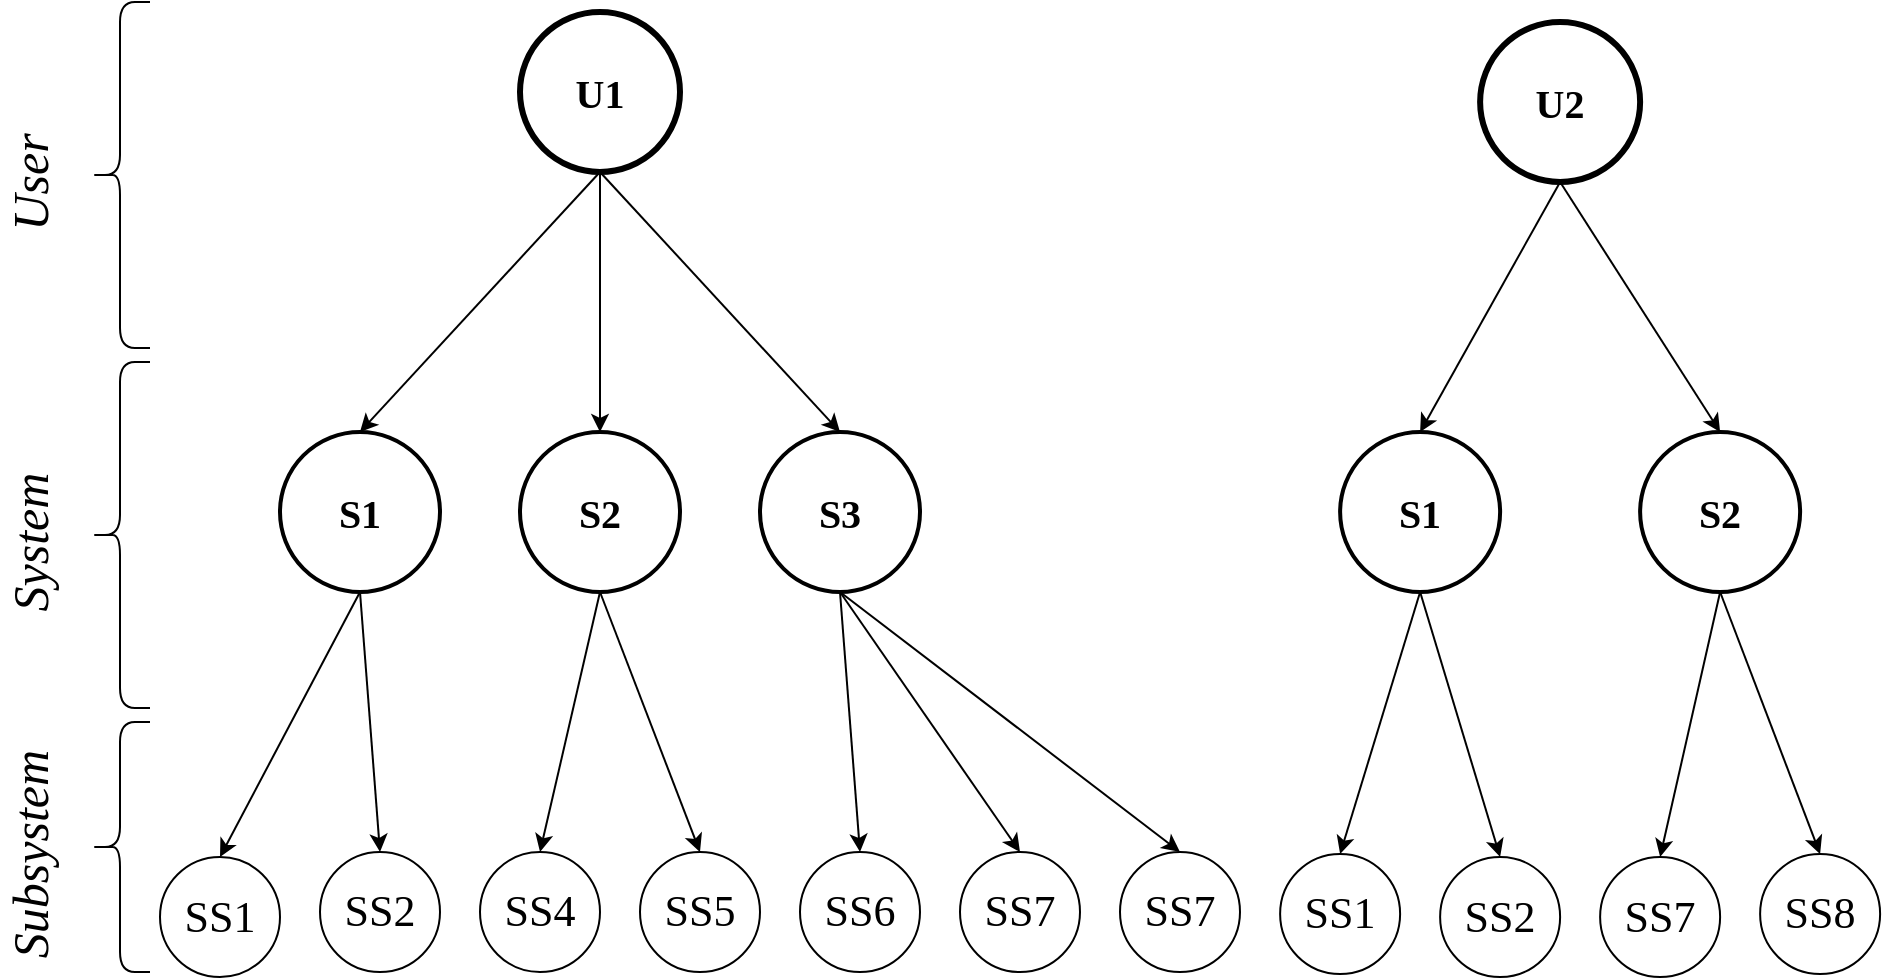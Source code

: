 <mxfile version="22.0.3" type="device">
  <diagram id="yaL_qUkIQasQtw-u88R-" name="Page-1">
    <mxGraphModel dx="1948" dy="820" grid="1" gridSize="10" guides="1" tooltips="1" connect="1" arrows="1" fold="1" page="1" pageScale="1" pageWidth="850" pageHeight="1100" math="0" shadow="0">
      <root>
        <mxCell id="0" />
        <mxCell id="1" parent="0" />
        <mxCell id="eiXm5y5_MY9LgbYOOLB_-6" style="edgeStyle=orthogonalEdgeStyle;rounded=0;orthogonalLoop=1;jettySize=auto;html=1;exitX=0.5;exitY=1;exitDx=0;exitDy=0;entryX=0.5;entryY=0;entryDx=0;entryDy=0;fontFamily=Times New Roman;shadow=0;" parent="1" source="eiXm5y5_MY9LgbYOOLB_-1" target="eiXm5y5_MY9LgbYOOLB_-3" edge="1">
          <mxGeometry relative="1" as="geometry" />
        </mxCell>
        <mxCell id="eiXm5y5_MY9LgbYOOLB_-7" style="rounded=0;orthogonalLoop=1;jettySize=auto;html=1;exitX=0.5;exitY=1;exitDx=0;exitDy=0;entryX=0.5;entryY=0;entryDx=0;entryDy=0;fontFamily=Times New Roman;shadow=0;" parent="1" source="eiXm5y5_MY9LgbYOOLB_-1" target="eiXm5y5_MY9LgbYOOLB_-5" edge="1">
          <mxGeometry relative="1" as="geometry" />
        </mxCell>
        <mxCell id="eiXm5y5_MY9LgbYOOLB_-8" style="edgeStyle=none;rounded=0;orthogonalLoop=1;jettySize=auto;html=1;exitX=0.5;exitY=1;exitDx=0;exitDy=0;entryX=0.5;entryY=0;entryDx=0;entryDy=0;fontFamily=Times New Roman;shadow=0;" parent="1" source="eiXm5y5_MY9LgbYOOLB_-1" target="eiXm5y5_MY9LgbYOOLB_-4" edge="1">
          <mxGeometry relative="1" as="geometry" />
        </mxCell>
        <mxCell id="eiXm5y5_MY9LgbYOOLB_-1" value="&lt;b&gt;U1&lt;/b&gt;" style="ellipse;whiteSpace=wrap;html=1;aspect=fixed;fillColor=none;strokeWidth=3;fontFamily=Times New Roman;fontSize=20;shadow=0;" parent="1" vertex="1">
          <mxGeometry x="80" y="40" width="80" height="80" as="geometry" />
        </mxCell>
        <mxCell id="eiXm5y5_MY9LgbYOOLB_-21" style="edgeStyle=none;rounded=0;orthogonalLoop=1;jettySize=auto;html=1;exitX=0.5;exitY=1;exitDx=0;exitDy=0;entryX=0.5;entryY=0;entryDx=0;entryDy=0;fontFamily=Times New Roman;" parent="1" source="eiXm5y5_MY9LgbYOOLB_-3" target="eiXm5y5_MY9LgbYOOLB_-12" edge="1">
          <mxGeometry relative="1" as="geometry" />
        </mxCell>
        <mxCell id="eiXm5y5_MY9LgbYOOLB_-22" style="edgeStyle=none;rounded=0;orthogonalLoop=1;jettySize=auto;html=1;exitX=0.5;exitY=1;exitDx=0;exitDy=0;entryX=0.5;entryY=0;entryDx=0;entryDy=0;fontFamily=Times New Roman;" parent="1" source="eiXm5y5_MY9LgbYOOLB_-3" target="eiXm5y5_MY9LgbYOOLB_-11" edge="1">
          <mxGeometry relative="1" as="geometry" />
        </mxCell>
        <mxCell id="eiXm5y5_MY9LgbYOOLB_-3" value="&lt;b style=&quot;font-size: 20px;&quot;&gt;S2&lt;/b&gt;" style="ellipse;whiteSpace=wrap;html=1;aspect=fixed;fillColor=none;strokeWidth=2;fontFamily=Times New Roman;fontSize=20;shadow=0;" parent="1" vertex="1">
          <mxGeometry x="80" y="250" width="80" height="80" as="geometry" />
        </mxCell>
        <mxCell id="eiXm5y5_MY9LgbYOOLB_-16" style="edgeStyle=none;rounded=0;orthogonalLoop=1;jettySize=auto;html=1;exitX=0.5;exitY=1;exitDx=0;exitDy=0;entryX=0.5;entryY=0;entryDx=0;entryDy=0;fontFamily=Times New Roman;" parent="1" source="eiXm5y5_MY9LgbYOOLB_-4" target="eiXm5y5_MY9LgbYOOLB_-14" edge="1">
          <mxGeometry relative="1" as="geometry" />
        </mxCell>
        <mxCell id="eiXm5y5_MY9LgbYOOLB_-17" style="edgeStyle=none;rounded=0;orthogonalLoop=1;jettySize=auto;html=1;exitX=0.5;exitY=1;exitDx=0;exitDy=0;entryX=0.5;entryY=0;entryDx=0;entryDy=0;fontFamily=Times New Roman;" parent="1" source="eiXm5y5_MY9LgbYOOLB_-4" target="eiXm5y5_MY9LgbYOOLB_-10" edge="1">
          <mxGeometry relative="1" as="geometry" />
        </mxCell>
        <mxCell id="eiXm5y5_MY9LgbYOOLB_-4" value="&lt;b style=&quot;font-size: 20px;&quot;&gt;S1&lt;/b&gt;" style="ellipse;whiteSpace=wrap;html=1;aspect=fixed;fillColor=none;strokeWidth=2;fontFamily=Times New Roman;fontSize=20;shadow=0;" parent="1" vertex="1">
          <mxGeometry x="-40" y="250" width="80" height="80" as="geometry" />
        </mxCell>
        <mxCell id="eiXm5y5_MY9LgbYOOLB_-23" style="edgeStyle=none;rounded=0;orthogonalLoop=1;jettySize=auto;html=1;exitX=0.5;exitY=1;exitDx=0;exitDy=0;entryX=0.5;entryY=0;entryDx=0;entryDy=0;fontFamily=Times New Roman;" parent="1" source="eiXm5y5_MY9LgbYOOLB_-5" target="eiXm5y5_MY9LgbYOOLB_-18" edge="1">
          <mxGeometry relative="1" as="geometry" />
        </mxCell>
        <mxCell id="eiXm5y5_MY9LgbYOOLB_-24" style="edgeStyle=none;rounded=0;orthogonalLoop=1;jettySize=auto;html=1;exitX=0.5;exitY=1;exitDx=0;exitDy=0;entryX=0.5;entryY=0;entryDx=0;entryDy=0;fontFamily=Times New Roman;" parent="1" source="eiXm5y5_MY9LgbYOOLB_-5" target="eiXm5y5_MY9LgbYOOLB_-20" edge="1">
          <mxGeometry relative="1" as="geometry" />
        </mxCell>
        <mxCell id="eiXm5y5_MY9LgbYOOLB_-25" style="edgeStyle=none;rounded=0;orthogonalLoop=1;jettySize=auto;html=1;exitX=0.5;exitY=1;exitDx=0;exitDy=0;entryX=0.5;entryY=0;entryDx=0;entryDy=0;fontFamily=Times New Roman;" parent="1" source="eiXm5y5_MY9LgbYOOLB_-5" target="eiXm5y5_MY9LgbYOOLB_-19" edge="1">
          <mxGeometry relative="1" as="geometry" />
        </mxCell>
        <mxCell id="eiXm5y5_MY9LgbYOOLB_-5" value="&lt;b style=&quot;font-size: 20px;&quot;&gt;S3&lt;/b&gt;" style="ellipse;whiteSpace=wrap;html=1;aspect=fixed;fillColor=none;strokeWidth=2;fontFamily=Times New Roman;fontSize=20;shadow=0;" parent="1" vertex="1">
          <mxGeometry x="200" y="250" width="80" height="80" as="geometry" />
        </mxCell>
        <mxCell id="eiXm5y5_MY9LgbYOOLB_-10" value="&lt;font style=&quot;font-size: 22px;&quot;&gt;SS1&lt;/font&gt;" style="ellipse;whiteSpace=wrap;html=1;aspect=fixed;fillColor=none;strokeWidth=1;fontFamily=Times New Roman;fontSize=22;" parent="1" vertex="1">
          <mxGeometry x="-100" y="462.5" width="60" height="60" as="geometry" />
        </mxCell>
        <mxCell id="eiXm5y5_MY9LgbYOOLB_-11" value="&lt;font style=&quot;font-size: 22px;&quot;&gt;SS5&lt;/font&gt;" style="ellipse;whiteSpace=wrap;html=1;aspect=fixed;fillColor=none;strokeWidth=1;fontFamily=Times New Roman;fontSize=22;" parent="1" vertex="1">
          <mxGeometry x="140" y="460" width="60" height="60" as="geometry" />
        </mxCell>
        <mxCell id="eiXm5y5_MY9LgbYOOLB_-12" value="&lt;font style=&quot;font-size: 22px;&quot;&gt;SS4&lt;/font&gt;" style="ellipse;whiteSpace=wrap;html=1;aspect=fixed;fillColor=none;strokeWidth=1;fontFamily=Times New Roman;fontSize=22;" parent="1" vertex="1">
          <mxGeometry x="60" y="460" width="60" height="60" as="geometry" />
        </mxCell>
        <mxCell id="eiXm5y5_MY9LgbYOOLB_-14" value="&lt;font style=&quot;font-size: 22px;&quot;&gt;SS2&lt;/font&gt;" style="ellipse;whiteSpace=wrap;html=1;aspect=fixed;fillColor=none;strokeWidth=1;fontFamily=Times New Roman;fontSize=22;" parent="1" vertex="1">
          <mxGeometry x="-20" y="460" width="60" height="60" as="geometry" />
        </mxCell>
        <mxCell id="eiXm5y5_MY9LgbYOOLB_-18" value="&lt;font style=&quot;font-size: 22px;&quot;&gt;SS6&lt;/font&gt;" style="ellipse;whiteSpace=wrap;html=1;aspect=fixed;fillColor=none;strokeWidth=1;fontFamily=Times New Roman;fontSize=22;" parent="1" vertex="1">
          <mxGeometry x="220" y="460" width="60" height="60" as="geometry" />
        </mxCell>
        <mxCell id="eiXm5y5_MY9LgbYOOLB_-19" value="&lt;font style=&quot;font-size: 22px&quot;&gt;SS7&lt;/font&gt;" style="ellipse;whiteSpace=wrap;html=1;aspect=fixed;fillColor=none;strokeWidth=1;fontFamily=Times New Roman;fontSize=22;" parent="1" vertex="1">
          <mxGeometry x="380" y="460" width="60" height="60" as="geometry" />
        </mxCell>
        <mxCell id="eiXm5y5_MY9LgbYOOLB_-20" value="&lt;font style=&quot;font-size: 22px;&quot;&gt;SS7&lt;/font&gt;" style="ellipse;whiteSpace=wrap;html=1;aspect=fixed;fillColor=none;strokeWidth=1;fontFamily=Times New Roman;fontSize=22;" parent="1" vertex="1">
          <mxGeometry x="300" y="460" width="60" height="60" as="geometry" />
        </mxCell>
        <mxCell id="eiXm5y5_MY9LgbYOOLB_-27" style="rounded=0;orthogonalLoop=1;jettySize=auto;html=1;exitX=0.5;exitY=1;exitDx=0;exitDy=0;entryX=0.5;entryY=0;entryDx=0;entryDy=0;fontFamily=Times New Roman;shadow=0;" parent="1" source="eiXm5y5_MY9LgbYOOLB_-29" target="eiXm5y5_MY9LgbYOOLB_-40" edge="1">
          <mxGeometry relative="1" as="geometry" />
        </mxCell>
        <mxCell id="eiXm5y5_MY9LgbYOOLB_-28" style="edgeStyle=none;rounded=0;orthogonalLoop=1;jettySize=auto;html=1;exitX=0.5;exitY=1;exitDx=0;exitDy=0;entryX=0.5;entryY=0;entryDx=0;entryDy=0;fontFamily=Times New Roman;shadow=0;" parent="1" source="eiXm5y5_MY9LgbYOOLB_-29" target="eiXm5y5_MY9LgbYOOLB_-36" edge="1">
          <mxGeometry relative="1" as="geometry" />
        </mxCell>
        <mxCell id="eiXm5y5_MY9LgbYOOLB_-29" value="&lt;b style=&quot;font-size: 20px;&quot;&gt;U2&lt;/b&gt;" style="ellipse;whiteSpace=wrap;html=1;aspect=fixed;fillColor=none;strokeWidth=3;fontFamily=Times New Roman;fontSize=20;shadow=0;" parent="1" vertex="1">
          <mxGeometry x="560.059" y="45" width="80" height="80" as="geometry" />
        </mxCell>
        <mxCell id="eiXm5y5_MY9LgbYOOLB_-34" style="edgeStyle=none;rounded=0;orthogonalLoop=1;jettySize=auto;html=1;exitX=0.5;exitY=1;exitDx=0;exitDy=0;entryX=0.5;entryY=0;entryDx=0;entryDy=0;fontFamily=Times New Roman;" parent="1" source="eiXm5y5_MY9LgbYOOLB_-36" target="eiXm5y5_MY9LgbYOOLB_-45" edge="1">
          <mxGeometry relative="1" as="geometry" />
        </mxCell>
        <mxCell id="eiXm5y5_MY9LgbYOOLB_-35" style="edgeStyle=none;rounded=0;orthogonalLoop=1;jettySize=auto;html=1;exitX=0.5;exitY=1;exitDx=0;exitDy=0;entryX=0.5;entryY=0;entryDx=0;entryDy=0;fontFamily=Times New Roman;" parent="1" source="eiXm5y5_MY9LgbYOOLB_-36" target="eiXm5y5_MY9LgbYOOLB_-41" edge="1">
          <mxGeometry relative="1" as="geometry" />
        </mxCell>
        <mxCell id="eiXm5y5_MY9LgbYOOLB_-36" value="&lt;b style=&quot;font-size: 20px;&quot;&gt;S1&lt;/b&gt;" style="ellipse;whiteSpace=wrap;html=1;aspect=fixed;fillColor=none;strokeWidth=2;fontFamily=Times New Roman;fontSize=20;shadow=0;" parent="1" vertex="1">
          <mxGeometry x="490.059" y="250" width="80" height="80" as="geometry" />
        </mxCell>
        <mxCell id="eiXm5y5_MY9LgbYOOLB_-37" style="edgeStyle=none;rounded=0;orthogonalLoop=1;jettySize=auto;html=1;exitX=0.5;exitY=1;exitDx=0;exitDy=0;entryX=0.5;entryY=0;entryDx=0;entryDy=0;fontFamily=Times New Roman;" parent="1" source="eiXm5y5_MY9LgbYOOLB_-40" target="eiXm5y5_MY9LgbYOOLB_-46" edge="1">
          <mxGeometry relative="1" as="geometry" />
        </mxCell>
        <mxCell id="eiXm5y5_MY9LgbYOOLB_-51" style="edgeStyle=none;rounded=0;orthogonalLoop=1;jettySize=auto;html=1;exitX=0.5;exitY=1;exitDx=0;exitDy=0;entryX=0.5;entryY=0;entryDx=0;entryDy=0;fontFamily=Times New Roman;" parent="1" source="eiXm5y5_MY9LgbYOOLB_-40" target="eiXm5y5_MY9LgbYOOLB_-42" edge="1">
          <mxGeometry relative="1" as="geometry" />
        </mxCell>
        <mxCell id="eiXm5y5_MY9LgbYOOLB_-40" value="&lt;b style=&quot;font-size: 20px&quot;&gt;S2&lt;/b&gt;" style="ellipse;whiteSpace=wrap;html=1;aspect=fixed;fillColor=none;strokeWidth=2;fontFamily=Times New Roman;fontSize=20;shadow=0;" parent="1" vertex="1">
          <mxGeometry x="640.059" y="250" width="80" height="80" as="geometry" />
        </mxCell>
        <mxCell id="eiXm5y5_MY9LgbYOOLB_-41" value="&lt;font style=&quot;font-size: 22px;&quot;&gt;SS1&lt;/font&gt;" style="ellipse;whiteSpace=wrap;html=1;aspect=fixed;fillColor=none;strokeWidth=1;fontFamily=Times New Roman;fontSize=22;" parent="1" vertex="1">
          <mxGeometry x="460.059" y="461" width="60" height="60" as="geometry" />
        </mxCell>
        <mxCell id="eiXm5y5_MY9LgbYOOLB_-42" value="SS7" style="ellipse;whiteSpace=wrap;html=1;aspect=fixed;fillColor=none;strokeWidth=1;fontFamily=Times New Roman;fontSize=22;" parent="1" vertex="1">
          <mxGeometry x="620.059" y="462.5" width="60" height="60" as="geometry" />
        </mxCell>
        <mxCell id="eiXm5y5_MY9LgbYOOLB_-45" value="&lt;font style=&quot;font-size: 22px;&quot;&gt;SS2&lt;/font&gt;" style="ellipse;whiteSpace=wrap;html=1;aspect=fixed;fillColor=none;strokeWidth=1;fontFamily=Times New Roman;fontSize=22;" parent="1" vertex="1">
          <mxGeometry x="540.059" y="462.5" width="60" height="60" as="geometry" />
        </mxCell>
        <mxCell id="eiXm5y5_MY9LgbYOOLB_-46" value="&lt;font style=&quot;font-size: 22px&quot;&gt;SS8&lt;/font&gt;" style="ellipse;whiteSpace=wrap;html=1;aspect=fixed;fillColor=none;strokeWidth=1;fontFamily=Times New Roman;fontSize=22;" parent="1" vertex="1">
          <mxGeometry x="700.059" y="461" width="60" height="60" as="geometry" />
        </mxCell>
        <mxCell id="eiXm5y5_MY9LgbYOOLB_-53" value="" style="shape=curlyBracket;whiteSpace=wrap;html=1;rounded=1;strokeWidth=1;fillColor=none;fontFamily=Times New Roman;fontSize=20;" parent="1" vertex="1">
          <mxGeometry x="-135" y="395" width="30" height="125" as="geometry" />
        </mxCell>
        <mxCell id="eiXm5y5_MY9LgbYOOLB_-54" value="" style="shape=curlyBracket;whiteSpace=wrap;html=1;rounded=1;strokeWidth=1;fillColor=none;fontFamily=Times New Roman;fontSize=20;" parent="1" vertex="1">
          <mxGeometry x="-135" y="215" width="30" height="173" as="geometry" />
        </mxCell>
        <mxCell id="eiXm5y5_MY9LgbYOOLB_-55" value="" style="shape=curlyBracket;whiteSpace=wrap;html=1;rounded=1;strokeWidth=1;fillColor=none;fontFamily=Times New Roman;fontSize=20;" parent="1" vertex="1">
          <mxGeometry x="-135" y="35" width="30" height="173" as="geometry" />
        </mxCell>
        <mxCell id="eiXm5y5_MY9LgbYOOLB_-56" value="&lt;font style=&quot;font-size: 25px&quot;&gt;&lt;i style=&quot;font-size: 25px&quot;&gt;Subsystem&lt;/i&gt;&lt;/font&gt;" style="text;html=1;strokeColor=none;fillColor=none;align=center;verticalAlign=middle;whiteSpace=wrap;rounded=0;fontFamily=Times New Roman;fontSize=25;rotation=-90;" parent="1" vertex="1">
          <mxGeometry x="-210" y="451" width="90" height="20" as="geometry" />
        </mxCell>
        <mxCell id="eiXm5y5_MY9LgbYOOLB_-57" value="&lt;font style=&quot;font-size: 25px;&quot;&gt;&lt;i style=&quot;font-size: 25px;&quot;&gt;System&lt;/i&gt;&lt;/font&gt;" style="text;html=1;strokeColor=none;fillColor=none;align=center;verticalAlign=middle;whiteSpace=wrap;rounded=0;fontFamily=Times New Roman;fontSize=25;rotation=-90;" parent="1" vertex="1">
          <mxGeometry x="-210" y="295" width="90" height="20" as="geometry" />
        </mxCell>
        <mxCell id="eiXm5y5_MY9LgbYOOLB_-58" value="&lt;font style=&quot;font-size: 25px;&quot;&gt;&lt;i style=&quot;font-size: 25px;&quot;&gt;User&lt;/i&gt;&lt;/font&gt;" style="text;html=1;strokeColor=none;fillColor=none;align=center;verticalAlign=middle;whiteSpace=wrap;rounded=0;fontFamily=Times New Roman;fontSize=25;rotation=-90;" parent="1" vertex="1">
          <mxGeometry x="-210" y="115" width="90" height="20" as="geometry" />
        </mxCell>
      </root>
    </mxGraphModel>
  </diagram>
</mxfile>
